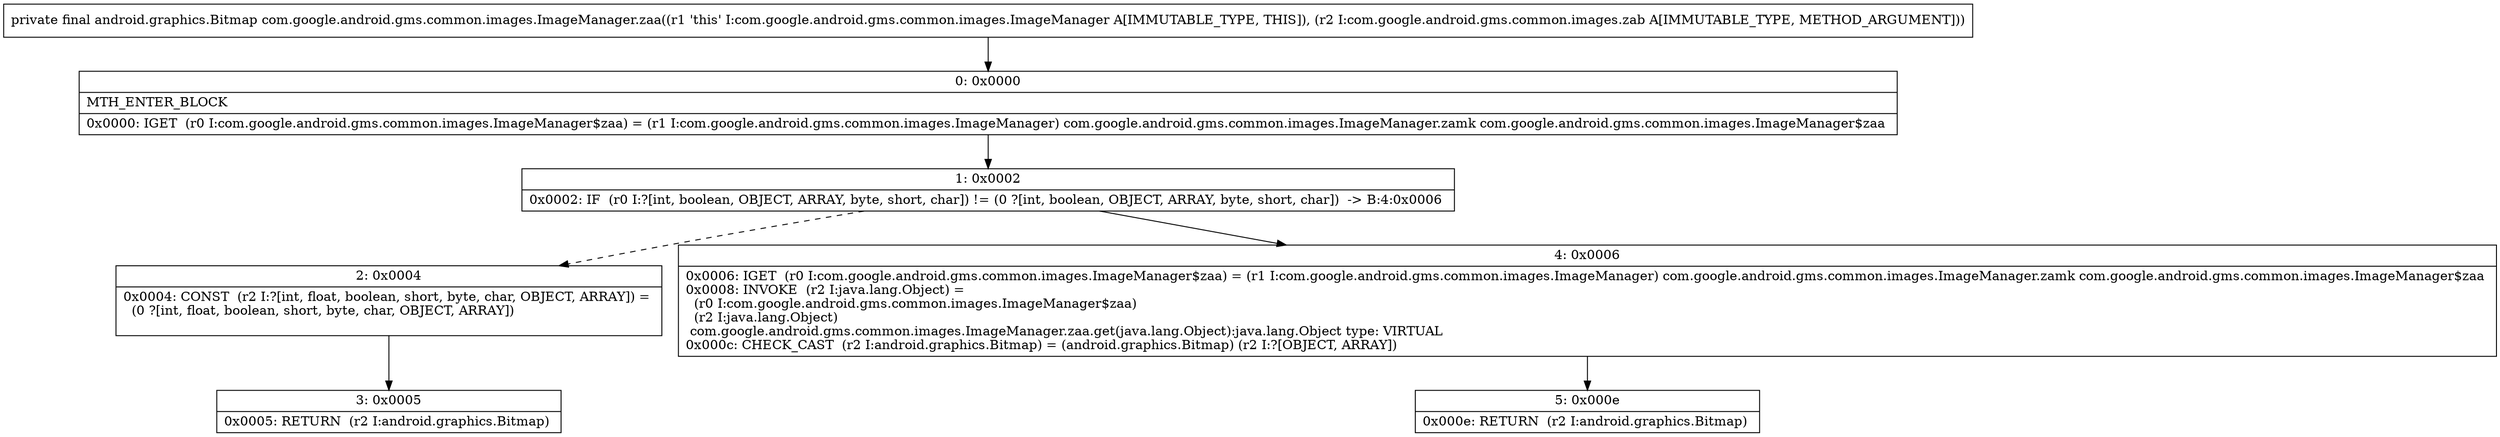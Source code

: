 digraph "CFG forcom.google.android.gms.common.images.ImageManager.zaa(Lcom\/google\/android\/gms\/common\/images\/zab;)Landroid\/graphics\/Bitmap;" {
Node_0 [shape=record,label="{0\:\ 0x0000|MTH_ENTER_BLOCK\l|0x0000: IGET  (r0 I:com.google.android.gms.common.images.ImageManager$zaa) = (r1 I:com.google.android.gms.common.images.ImageManager) com.google.android.gms.common.images.ImageManager.zamk com.google.android.gms.common.images.ImageManager$zaa \l}"];
Node_1 [shape=record,label="{1\:\ 0x0002|0x0002: IF  (r0 I:?[int, boolean, OBJECT, ARRAY, byte, short, char]) != (0 ?[int, boolean, OBJECT, ARRAY, byte, short, char])  \-\> B:4:0x0006 \l}"];
Node_2 [shape=record,label="{2\:\ 0x0004|0x0004: CONST  (r2 I:?[int, float, boolean, short, byte, char, OBJECT, ARRAY]) = \l  (0 ?[int, float, boolean, short, byte, char, OBJECT, ARRAY])\l \l}"];
Node_3 [shape=record,label="{3\:\ 0x0005|0x0005: RETURN  (r2 I:android.graphics.Bitmap) \l}"];
Node_4 [shape=record,label="{4\:\ 0x0006|0x0006: IGET  (r0 I:com.google.android.gms.common.images.ImageManager$zaa) = (r1 I:com.google.android.gms.common.images.ImageManager) com.google.android.gms.common.images.ImageManager.zamk com.google.android.gms.common.images.ImageManager$zaa \l0x0008: INVOKE  (r2 I:java.lang.Object) = \l  (r0 I:com.google.android.gms.common.images.ImageManager$zaa)\l  (r2 I:java.lang.Object)\l com.google.android.gms.common.images.ImageManager.zaa.get(java.lang.Object):java.lang.Object type: VIRTUAL \l0x000c: CHECK_CAST  (r2 I:android.graphics.Bitmap) = (android.graphics.Bitmap) (r2 I:?[OBJECT, ARRAY]) \l}"];
Node_5 [shape=record,label="{5\:\ 0x000e|0x000e: RETURN  (r2 I:android.graphics.Bitmap) \l}"];
MethodNode[shape=record,label="{private final android.graphics.Bitmap com.google.android.gms.common.images.ImageManager.zaa((r1 'this' I:com.google.android.gms.common.images.ImageManager A[IMMUTABLE_TYPE, THIS]), (r2 I:com.google.android.gms.common.images.zab A[IMMUTABLE_TYPE, METHOD_ARGUMENT])) }"];
MethodNode -> Node_0;
Node_0 -> Node_1;
Node_1 -> Node_2[style=dashed];
Node_1 -> Node_4;
Node_2 -> Node_3;
Node_4 -> Node_5;
}


